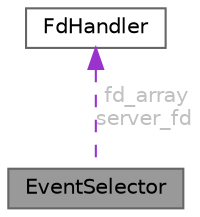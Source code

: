 digraph "EventSelector"
{
 // LATEX_PDF_SIZE
  bgcolor="transparent";
  edge [fontname=Helvetica,fontsize=10,labelfontname=Helvetica,labelfontsize=10];
  node [fontname=Helvetica,fontsize=10,shape=box,height=0.2,width=0.4];
  Node1 [id="Node000001",label="EventSelector",height=0.2,width=0.4,color="gray40", fillcolor="grey60", style="filled", fontcolor="black",tooltip="Класс для управления событиями."];
  Node2 -> Node1 [id="edge1_Node000001_Node000002",dir="back",color="darkorchid3",style="dashed",tooltip=" ",label=" fd_array\nserver_fd",fontcolor="grey" ];
  Node2 [id="Node000002",label="FdHandler",height=0.2,width=0.4,color="gray40", fillcolor="white", style="filled",URL="$class_fd_handler.html",tooltip="Абстрактный класс для обработки дескрипторов."];
}
